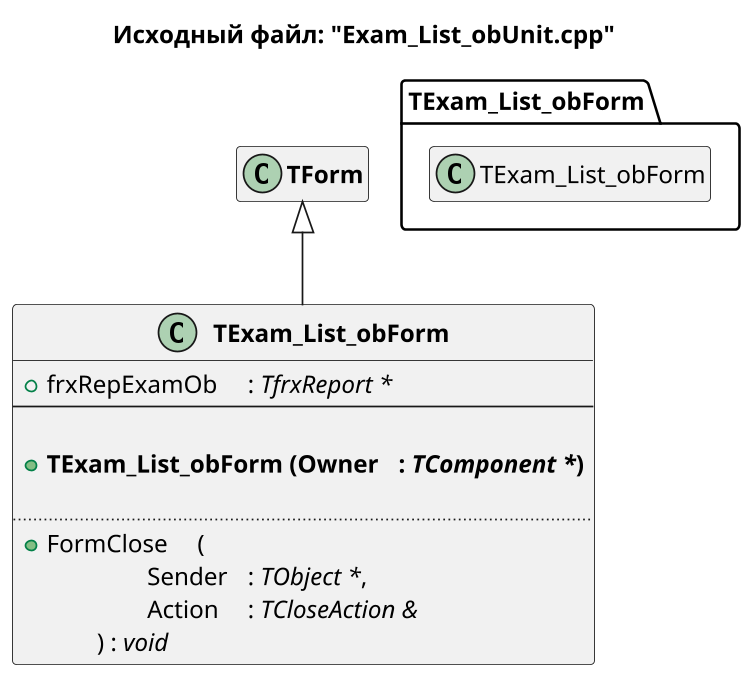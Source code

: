 @startuml Exam_List_obUnit.cpp

title Исходный файл: "Exam_List_obUnit.cpp"

scale 750 width

"<b>TExam_List_obForm</b>" -up-|> "<b>TForm</b>"

hide "<b>TForm</b>" members

class "<b>TExam_List_obForm</b>"
{
    + frxRepExamOb \t: <i>TfrxReport *</i>
    --
    
    + <b>TExam_List_obForm (Owner \t: <i>TComponent *</i>)</b>

    ..
    + FormClose \t(
            \t\tSender \t: <i>TObject *</i>,
            \t\tAction \t: <i>TCloseAction &</i>
        \t) : <i>void</i>
}


package TExam_List_obForm <<Folder>>
{
    class TExam_List_obForm
    hide  TExam_List_obForm members
}


@enduml